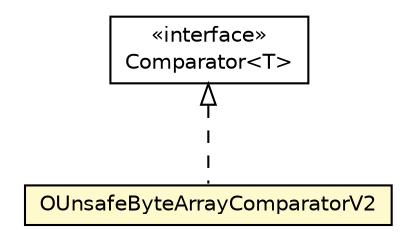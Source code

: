 #!/usr/local/bin/dot
#
# Class diagram 
# Generated by UMLGraph version R5_6-24-gf6e263 (http://www.umlgraph.org/)
#

digraph G {
	edge [fontname="Helvetica",fontsize=10,labelfontname="Helvetica",labelfontsize=10];
	node [fontname="Helvetica",fontsize=10,shape=plaintext];
	nodesep=0.25;
	ranksep=0.5;
	// com.orientechnologies.common.comparator.OUnsafeByteArrayComparatorV2
	c7736741 [label=<<table title="com.orientechnologies.common.comparator.OUnsafeByteArrayComparatorV2" border="0" cellborder="1" cellspacing="0" cellpadding="2" port="p" bgcolor="lemonChiffon" href="./OUnsafeByteArrayComparatorV2.html">
		<tr><td><table border="0" cellspacing="0" cellpadding="1">
<tr><td align="center" balign="center"> OUnsafeByteArrayComparatorV2 </td></tr>
		</table></td></tr>
		</table>>, URL="./OUnsafeByteArrayComparatorV2.html", fontname="Helvetica", fontcolor="black", fontsize=10.0];
	//com.orientechnologies.common.comparator.OUnsafeByteArrayComparatorV2 implements java.util.Comparator<T>
	c7739414:p -> c7736741:p [dir=back,arrowtail=empty,style=dashed];
	// java.util.Comparator<T>
	c7739414 [label=<<table title="java.util.Comparator" border="0" cellborder="1" cellspacing="0" cellpadding="2" port="p" href="http://java.sun.com/j2se/1.4.2/docs/api/java/util/Comparator.html">
		<tr><td><table border="0" cellspacing="0" cellpadding="1">
<tr><td align="center" balign="center"> &#171;interface&#187; </td></tr>
<tr><td align="center" balign="center"> Comparator&lt;T&gt; </td></tr>
		</table></td></tr>
		</table>>, URL="http://java.sun.com/j2se/1.4.2/docs/api/java/util/Comparator.html", fontname="Helvetica", fontcolor="black", fontsize=10.0];
}

